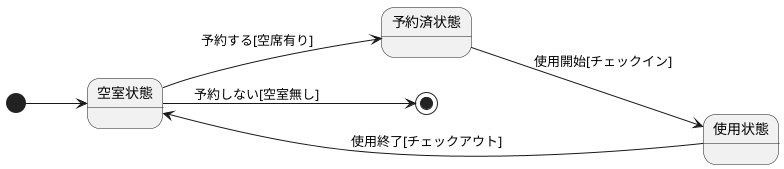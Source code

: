 @startuml 部屋
left to right direction
' skinparam monochrome true

[*] --> 空室状態

空室状態 --> 予約済状態 : 予約する[空席有り]
予約済状態 --> 使用状態 : 使用開始[チェックイン]
使用状態 --> 空室状態 : 使用終了[チェックアウト]
空室状態 -->[*]:予約しない[空室無し]

@enduml